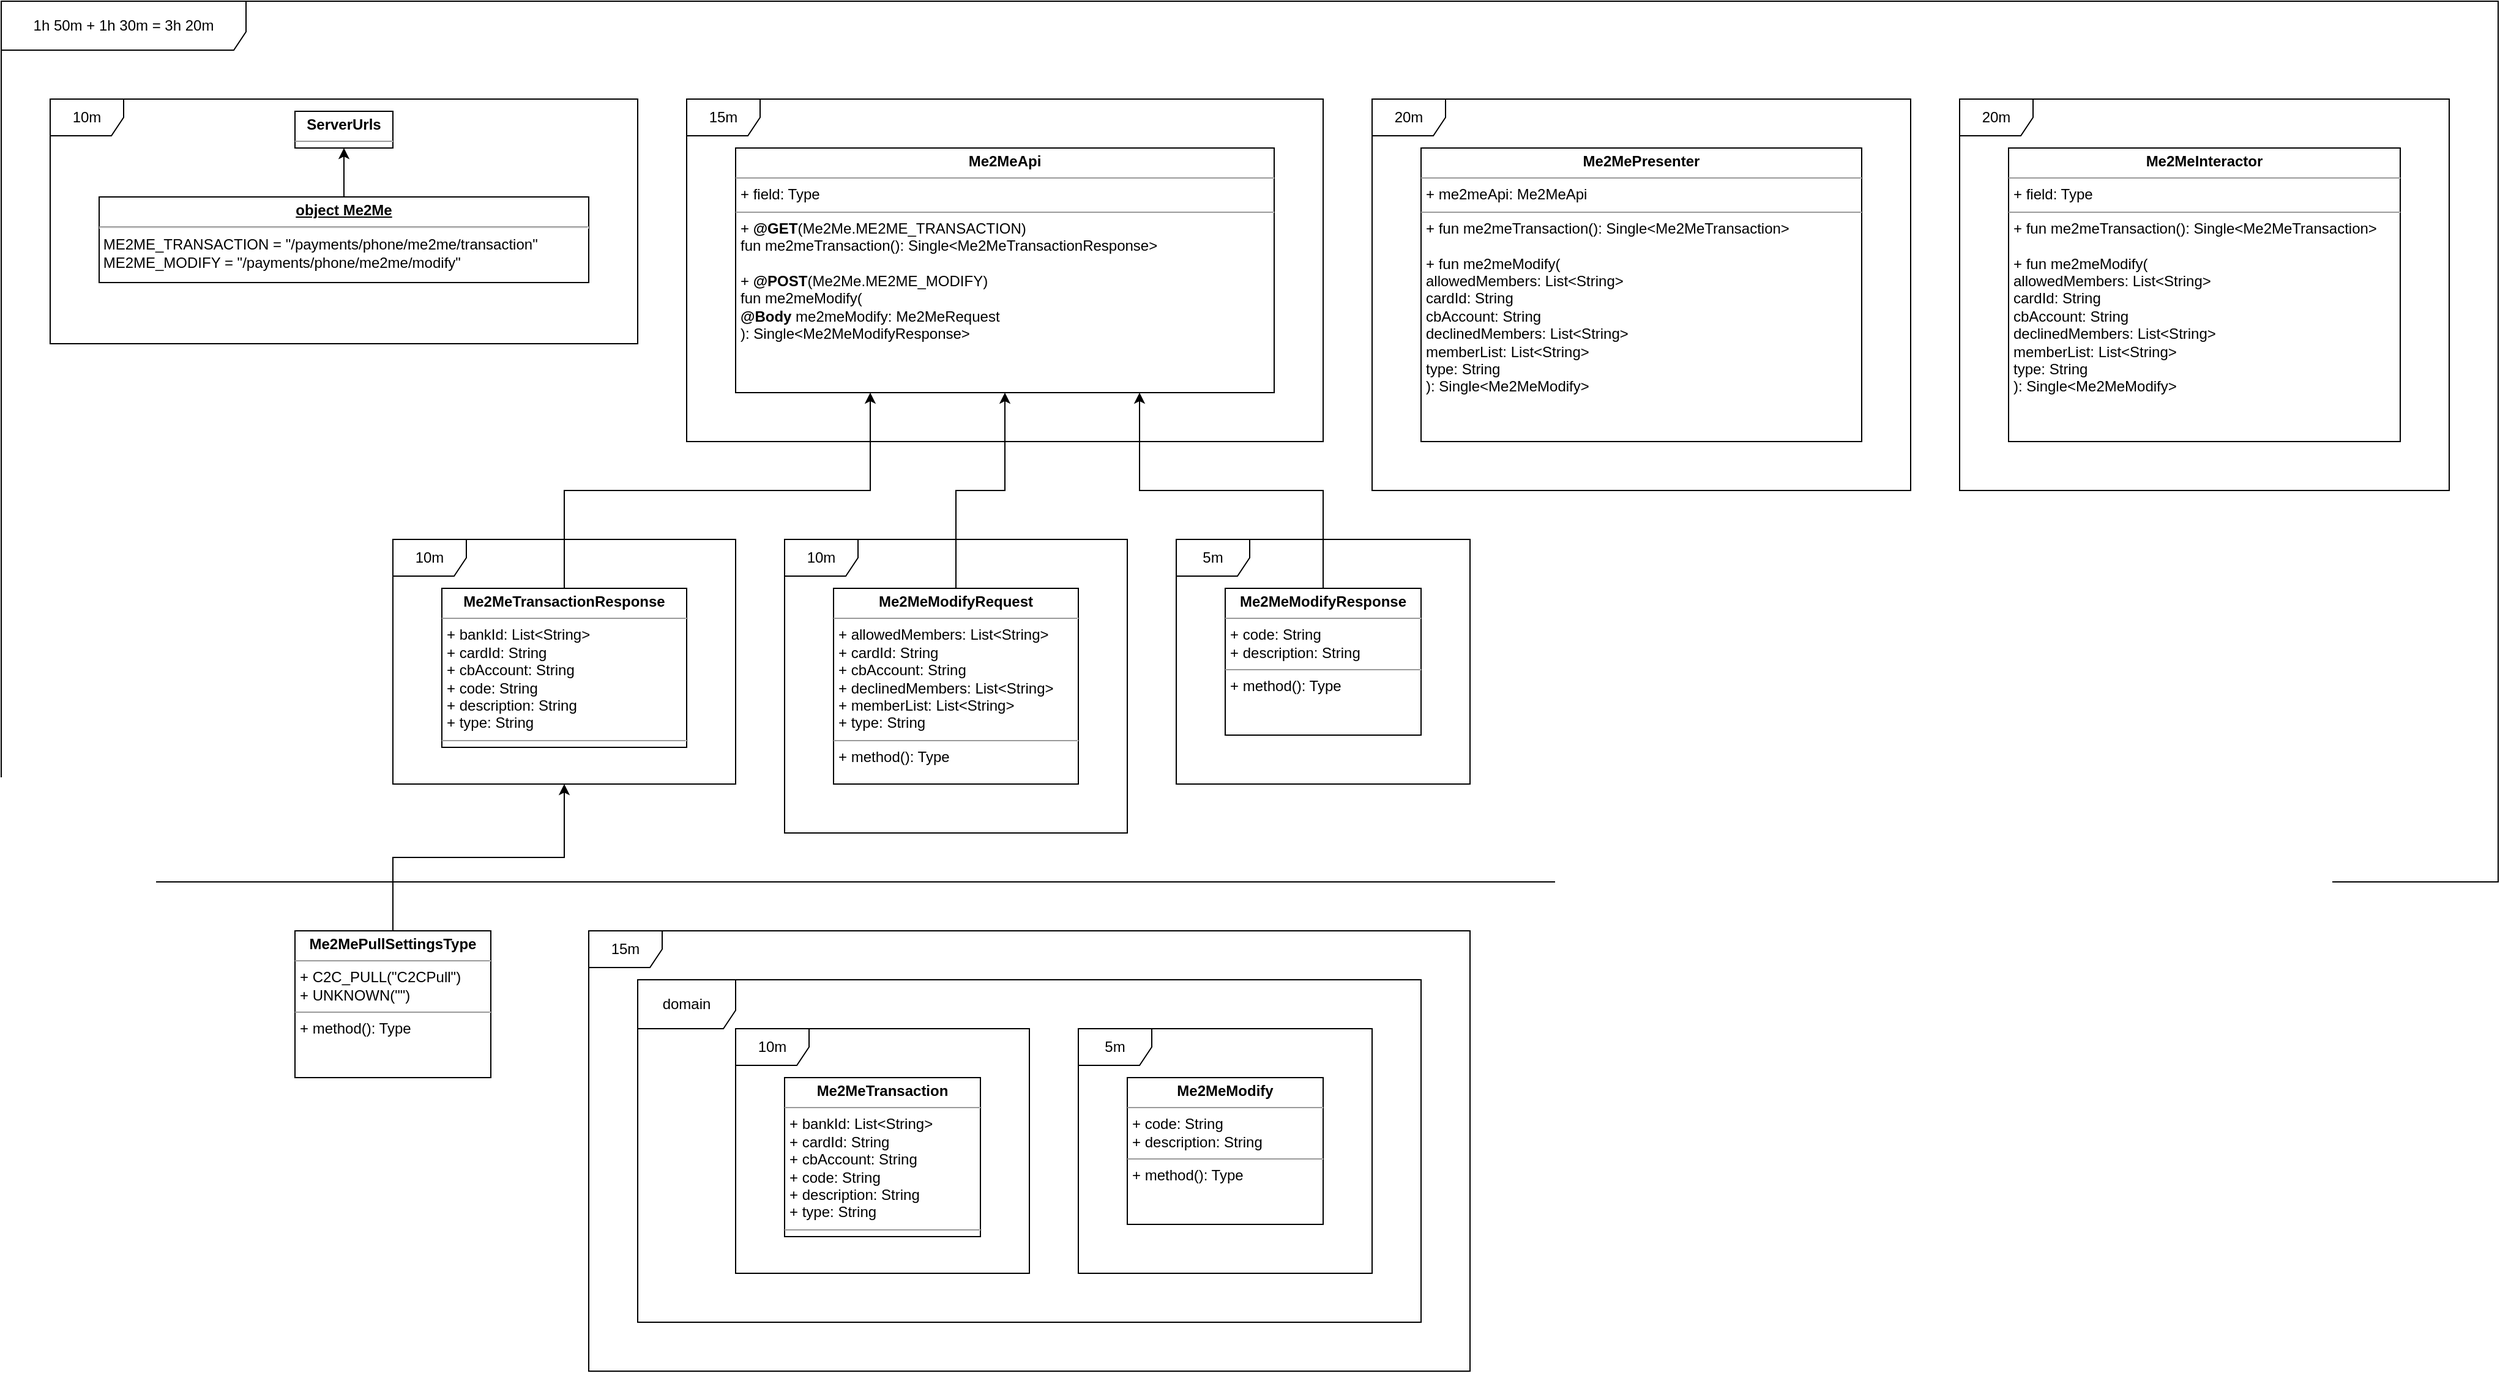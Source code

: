 <mxfile version="15.8.3" type="github">
  <diagram id="gR-Iq4hhyVUKYChUKCiO" name="Page-1">
    <mxGraphModel dx="1663" dy="441" grid="1" gridSize="10" guides="1" tooltips="1" connect="1" arrows="1" fold="1" page="1" pageScale="1" pageWidth="850" pageHeight="1100" math="0" shadow="0">
      <root>
        <mxCell id="0" />
        <mxCell id="1" parent="0" />
        <mxCell id="5Wr3TJJhSt7KaW0Q5IkL-6" value="1h 50m + 1h 30m = 3h 20m" style="shape=umlFrame;whiteSpace=wrap;html=1;width=200;height=40;" parent="1" vertex="1">
          <mxGeometry x="-80" width="2040" height="720" as="geometry" />
        </mxCell>
        <mxCell id="5Wr3TJJhSt7KaW0Q5IkL-7" value="&lt;p style=&quot;margin: 0px ; margin-top: 4px ; text-align: center&quot;&gt;&lt;b&gt;ServerUrls&lt;/b&gt;&lt;/p&gt;&lt;hr size=&quot;1&quot;&gt;" style="verticalAlign=top;align=left;overflow=fill;fontSize=12;fontFamily=Helvetica;html=1;" parent="1" vertex="1">
          <mxGeometry x="160" y="90" width="80" height="30" as="geometry" />
        </mxCell>
        <mxCell id="5Wr3TJJhSt7KaW0Q5IkL-8" value="&lt;p style=&quot;margin: 0px ; margin-top: 4px ; text-align: center&quot;&gt;&lt;b&gt;Me2MeApi&lt;/b&gt;&lt;/p&gt;&lt;hr size=&quot;1&quot;&gt;&lt;p style=&quot;margin: 0px ; margin-left: 4px&quot;&gt;+ field: Type&lt;/p&gt;&lt;hr size=&quot;1&quot;&gt;&lt;p style=&quot;margin: 0px ; margin-left: 4px&quot;&gt;+ &lt;b&gt;@GET&lt;/b&gt;(Me2Me.ME2ME_TRANSACTION)&lt;/p&gt;&lt;p style=&quot;margin: 0px ; margin-left: 4px&quot;&gt;fun me2meTransaction(): Single&amp;lt;Me2MeTransactionResponse&amp;gt;&lt;/p&gt;&lt;p style=&quot;margin: 0px ; margin-left: 4px&quot;&gt;&lt;br&gt;&lt;/p&gt;&lt;p style=&quot;margin: 0px ; margin-left: 4px&quot;&gt;+ &lt;b&gt;@POST&lt;/b&gt;(Me2Me.ME2ME_MODIFY)&lt;/p&gt;&lt;p style=&quot;margin: 0px ; margin-left: 4px&quot;&gt;fun me2meModify(&lt;/p&gt;&lt;p style=&quot;margin: 0px ; margin-left: 4px&quot;&gt;&lt;b&gt;@Body&lt;/b&gt; me2meModify: Me2MeRequest&lt;br&gt;&lt;/p&gt;&lt;p style=&quot;margin: 0px ; margin-left: 4px&quot;&gt;): Single&amp;lt;Me2MeModifyResponse&amp;gt;&lt;br&gt;&lt;/p&gt;" style="verticalAlign=top;align=left;overflow=fill;fontSize=12;fontFamily=Helvetica;html=1;" parent="1" vertex="1">
          <mxGeometry x="520" y="120" width="440" height="200" as="geometry" />
        </mxCell>
        <mxCell id="5Wr3TJJhSt7KaW0Q5IkL-9" style="edgeStyle=orthogonalEdgeStyle;rounded=0;orthogonalLoop=1;jettySize=auto;html=1;entryX=0.5;entryY=1;entryDx=0;entryDy=0;" parent="1" source="5Wr3TJJhSt7KaW0Q5IkL-10" target="5Wr3TJJhSt7KaW0Q5IkL-7" edge="1">
          <mxGeometry relative="1" as="geometry" />
        </mxCell>
        <mxCell id="5Wr3TJJhSt7KaW0Q5IkL-10" value="&lt;p style=&quot;margin: 0px ; margin-top: 4px ; text-align: center ; text-decoration: underline&quot;&gt;&lt;b&gt;object Me2Me&lt;br&gt;&lt;/b&gt;&lt;/p&gt;&lt;hr&gt;&lt;div&gt;&amp;nbsp;ME2ME_TRANSACTION = &quot;/payments/phone/me2me/transaction&quot;&lt;/div&gt;&lt;div&gt;&amp;nbsp;ME2ME_MODIFY = &quot;/payments/phone/me2me/modify&quot;&lt;/div&gt;" style="verticalAlign=top;align=left;overflow=fill;fontSize=12;fontFamily=Helvetica;html=1;" parent="1" vertex="1">
          <mxGeometry y="160" width="400" height="70" as="geometry" />
        </mxCell>
        <mxCell id="5Wr3TJJhSt7KaW0Q5IkL-17" style="edgeStyle=orthogonalEdgeStyle;rounded=0;orthogonalLoop=1;jettySize=auto;html=1;entryX=0.25;entryY=1;entryDx=0;entryDy=0;exitX=0.5;exitY=0;exitDx=0;exitDy=0;" parent="1" source="5Wr3TJJhSt7KaW0Q5IkL-11" target="5Wr3TJJhSt7KaW0Q5IkL-8" edge="1">
          <mxGeometry relative="1" as="geometry" />
        </mxCell>
        <mxCell id="5Wr3TJJhSt7KaW0Q5IkL-11" value="&lt;p style=&quot;margin: 0px ; margin-top: 4px ; text-align: center&quot;&gt;&lt;b&gt;Me2MeTransactionResponse&lt;/b&gt;&lt;/p&gt;&lt;hr size=&quot;1&quot;&gt;&lt;p style=&quot;margin: 0px ; margin-left: 4px&quot;&gt;+ bankId: List&amp;lt;String&amp;gt;&lt;/p&gt;&lt;p style=&quot;margin: 0px ; margin-left: 4px&quot;&gt;+ cardId: String&lt;/p&gt;&lt;p style=&quot;margin: 0px ; margin-left: 4px&quot;&gt;+ cbAccount: String&lt;/p&gt;&lt;p style=&quot;margin: 0px ; margin-left: 4px&quot;&gt;+ code: String&lt;/p&gt;&lt;p style=&quot;margin: 0px ; margin-left: 4px&quot;&gt;+ description: String&lt;/p&gt;&lt;p style=&quot;margin: 0px ; margin-left: 4px&quot;&gt;+ type: String&lt;br&gt;&lt;/p&gt;&lt;hr size=&quot;1&quot;&gt;" style="verticalAlign=top;align=left;overflow=fill;fontSize=12;fontFamily=Helvetica;html=1;" parent="1" vertex="1">
          <mxGeometry x="280" y="480" width="200" height="130" as="geometry" />
        </mxCell>
        <mxCell id="5Wr3TJJhSt7KaW0Q5IkL-18" style="edgeStyle=orthogonalEdgeStyle;rounded=0;orthogonalLoop=1;jettySize=auto;html=1;entryX=0.5;entryY=1;entryDx=0;entryDy=0;" parent="1" source="5Wr3TJJhSt7KaW0Q5IkL-14" target="5Wr3TJJhSt7KaW0Q5IkL-8" edge="1">
          <mxGeometry relative="1" as="geometry" />
        </mxCell>
        <mxCell id="5Wr3TJJhSt7KaW0Q5IkL-14" value="&lt;p style=&quot;margin: 0px ; margin-top: 4px ; text-align: center&quot;&gt;&lt;b&gt;Me2MeModifyRequest&lt;/b&gt;&lt;/p&gt;&lt;hr size=&quot;1&quot;&gt;&lt;p style=&quot;margin: 0px ; margin-left: 4px&quot;&gt;+ allowedMembers: List&amp;lt;String&amp;gt;&lt;/p&gt;&lt;p style=&quot;margin: 0px ; margin-left: 4px&quot;&gt;+ cardId: String&lt;/p&gt;&lt;p style=&quot;margin: 0px ; margin-left: 4px&quot;&gt;+ cbAccount: String&lt;/p&gt;&lt;p style=&quot;margin: 0px ; margin-left: 4px&quot;&gt;+ declinedMembers: List&amp;lt;String&amp;gt;&lt;/p&gt;&lt;p style=&quot;margin: 0px ; margin-left: 4px&quot;&gt;+ memberList: List&amp;lt;String&amp;gt;&lt;/p&gt;&lt;p style=&quot;margin: 0px ; margin-left: 4px&quot;&gt;+ type: String&lt;br&gt;&lt;/p&gt;&lt;hr size=&quot;1&quot;&gt;&lt;p style=&quot;margin: 0px ; margin-left: 4px&quot;&gt;+ method(): Type&lt;/p&gt;" style="verticalAlign=top;align=left;overflow=fill;fontSize=12;fontFamily=Helvetica;html=1;" parent="1" vertex="1">
          <mxGeometry x="600" y="480" width="200" height="160" as="geometry" />
        </mxCell>
        <mxCell id="5Wr3TJJhSt7KaW0Q5IkL-19" style="edgeStyle=orthogonalEdgeStyle;rounded=0;orthogonalLoop=1;jettySize=auto;html=1;entryX=0.75;entryY=1;entryDx=0;entryDy=0;" parent="1" source="5Wr3TJJhSt7KaW0Q5IkL-16" target="5Wr3TJJhSt7KaW0Q5IkL-8" edge="1">
          <mxGeometry relative="1" as="geometry" />
        </mxCell>
        <mxCell id="5Wr3TJJhSt7KaW0Q5IkL-16" value="&lt;p style=&quot;margin: 0px ; margin-top: 4px ; text-align: center&quot;&gt;&lt;b&gt;Me2MeModifyResponse&lt;/b&gt;&lt;/p&gt;&lt;hr size=&quot;1&quot;&gt;&lt;p style=&quot;margin: 0px ; margin-left: 4px&quot;&gt;+ code: String&lt;/p&gt;&lt;p style=&quot;margin: 0px ; margin-left: 4px&quot;&gt;+ description: String&lt;br&gt;&lt;/p&gt;&lt;hr size=&quot;1&quot;&gt;&lt;p style=&quot;margin: 0px ; margin-left: 4px&quot;&gt;+ method(): Type&lt;/p&gt;" style="verticalAlign=top;align=left;overflow=fill;fontSize=12;fontFamily=Helvetica;html=1;" parent="1" vertex="1">
          <mxGeometry x="920" y="480" width="160" height="120" as="geometry" />
        </mxCell>
        <mxCell id="5Wr3TJJhSt7KaW0Q5IkL-21" value="domain" style="shape=umlFrame;whiteSpace=wrap;html=1;width=80;height=40;" parent="1" vertex="1">
          <mxGeometry x="440" y="800" width="640" height="280" as="geometry" />
        </mxCell>
        <mxCell id="5Wr3TJJhSt7KaW0Q5IkL-23" value="&lt;p style=&quot;margin: 0px ; margin-top: 4px ; text-align: center&quot;&gt;&lt;b&gt;Me2MeTransaction&lt;/b&gt;&lt;/p&gt;&lt;hr size=&quot;1&quot;&gt;&lt;p style=&quot;margin: 0px ; margin-left: 4px&quot;&gt;+ bankId: List&amp;lt;String&amp;gt;&lt;/p&gt;&lt;p style=&quot;margin: 0px ; margin-left: 4px&quot;&gt;+ cardId: String&lt;/p&gt;&lt;p style=&quot;margin: 0px ; margin-left: 4px&quot;&gt;+ cbAccount: String&lt;/p&gt;&lt;p style=&quot;margin: 0px ; margin-left: 4px&quot;&gt;+ code: String&lt;/p&gt;&lt;p style=&quot;margin: 0px ; margin-left: 4px&quot;&gt;+ description: String&lt;/p&gt;&lt;p style=&quot;margin: 0px ; margin-left: 4px&quot;&gt;+ type: String&lt;br&gt;&lt;/p&gt;&lt;hr size=&quot;1&quot;&gt;" style="verticalAlign=top;align=left;overflow=fill;fontSize=12;fontFamily=Helvetica;html=1;" parent="1" vertex="1">
          <mxGeometry x="560" y="880" width="160" height="130" as="geometry" />
        </mxCell>
        <mxCell id="5Wr3TJJhSt7KaW0Q5IkL-26" value="&lt;p style=&quot;margin: 0px ; margin-top: 4px ; text-align: center&quot;&gt;&lt;b&gt;Me2MeModify&lt;/b&gt;&lt;/p&gt;&lt;hr size=&quot;1&quot;&gt;&lt;p style=&quot;margin: 0px ; margin-left: 4px&quot;&gt;+ code: String&lt;/p&gt;&lt;p style=&quot;margin: 0px ; margin-left: 4px&quot;&gt;+ description: String&lt;br&gt;&lt;/p&gt;&lt;hr size=&quot;1&quot;&gt;&lt;p style=&quot;margin: 0px ; margin-left: 4px&quot;&gt;+ method(): Type&lt;/p&gt;" style="verticalAlign=top;align=left;overflow=fill;fontSize=12;fontFamily=Helvetica;html=1;" parent="1" vertex="1">
          <mxGeometry x="840" y="880" width="160" height="120" as="geometry" />
        </mxCell>
        <mxCell id="5Wr3TJJhSt7KaW0Q5IkL-29" value="&lt;p style=&quot;margin: 0px ; margin-top: 4px ; text-align: center&quot;&gt;&lt;b&gt;Me2MePresenter&lt;/b&gt;&lt;br&gt;&lt;/p&gt;&lt;hr size=&quot;1&quot;&gt;&lt;p style=&quot;margin: 0px ; margin-left: 4px&quot;&gt;+ me2meApi: Me2MeApi&lt;/p&gt;&lt;hr size=&quot;1&quot;&gt;&lt;p style=&quot;margin: 0px ; margin-left: 4px&quot;&gt;+ fun me2meTransaction(): Single&amp;lt;Me2MeTransaction&amp;gt;&lt;/p&gt;&lt;p style=&quot;margin: 0px ; margin-left: 4px&quot;&gt;&lt;br&gt;&lt;/p&gt;&lt;p style=&quot;margin: 0px ; margin-left: 4px&quot;&gt;+ fun me2meModify(&lt;/p&gt;&lt;p style=&quot;margin: 0px ; margin-left: 4px&quot;&gt;allowedMembers: List&amp;lt;String&amp;gt;&lt;/p&gt;&lt;p style=&quot;margin: 0px ; margin-left: 4px&quot;&gt;cardId: String&lt;/p&gt;&lt;p style=&quot;margin: 0px ; margin-left: 4px&quot;&gt;cbAccount: String&lt;/p&gt;&lt;p style=&quot;margin: 0px ; margin-left: 4px&quot;&gt;declinedMembers: List&amp;lt;String&amp;gt;&lt;/p&gt;&lt;p style=&quot;margin: 0px ; margin-left: 4px&quot;&gt;memberList: List&amp;lt;String&amp;gt;&lt;br&gt;&lt;/p&gt;&lt;p style=&quot;margin: 0px ; margin-left: 4px&quot;&gt;type: String&lt;/p&gt;&lt;p style=&quot;margin: 0px ; margin-left: 4px&quot;&gt;): Single&amp;lt;Me2MeModify&amp;gt;&lt;br&gt;&lt;/p&gt;" style="verticalAlign=top;align=left;overflow=fill;fontSize=12;fontFamily=Helvetica;html=1;" parent="1" vertex="1">
          <mxGeometry x="1080" y="120" width="360" height="240" as="geometry" />
        </mxCell>
        <mxCell id="5Wr3TJJhSt7KaW0Q5IkL-32" value="&lt;p style=&quot;margin: 0px ; margin-top: 4px ; text-align: center&quot;&gt;&lt;b&gt;Me2MeInteractor&lt;/b&gt;&lt;/p&gt;&lt;hr size=&quot;1&quot;&gt;&lt;p style=&quot;margin: 0px ; margin-left: 4px&quot;&gt;+ field: Type&lt;/p&gt;&lt;hr size=&quot;1&quot;&gt;&lt;p style=&quot;margin: 0px ; margin-left: 4px&quot;&gt;+ fun me2meTransaction(): Single&amp;lt;Me2MeTransaction&amp;gt;&lt;/p&gt;&lt;p style=&quot;margin: 0px ; margin-left: 4px&quot;&gt;&lt;br&gt;&lt;/p&gt;&lt;p style=&quot;margin: 0px ; margin-left: 4px&quot;&gt;+ fun me2meModify(&lt;br&gt;allowedMembers: List&amp;lt;String&amp;gt;&lt;br&gt;cardId: String&lt;br&gt;cbAccount: String&lt;br&gt;declinedMembers: List&amp;lt;String&amp;gt;&lt;br&gt;memberList: List&amp;lt;String&amp;gt;&lt;br&gt;type: String&lt;br&gt;): Single&amp;lt;Me2MeModify&amp;gt;&lt;br&gt;&lt;/p&gt;" style="verticalAlign=top;align=left;overflow=fill;fontSize=12;fontFamily=Helvetica;html=1;" parent="1" vertex="1">
          <mxGeometry x="1560" y="120" width="320" height="240" as="geometry" />
        </mxCell>
        <mxCell id="5Wr3TJJhSt7KaW0Q5IkL-35" value="5m" style="shape=umlFrame;whiteSpace=wrap;html=1;" parent="1" vertex="1">
          <mxGeometry x="800" y="840" width="240" height="200" as="geometry" />
        </mxCell>
        <mxCell id="5Wr3TJJhSt7KaW0Q5IkL-36" value="10m" style="shape=umlFrame;whiteSpace=wrap;html=1;" parent="1" vertex="1">
          <mxGeometry x="520" y="840" width="240" height="200" as="geometry" />
        </mxCell>
        <mxCell id="5Wr3TJJhSt7KaW0Q5IkL-37" value="15m" style="shape=umlFrame;whiteSpace=wrap;html=1;" parent="1" vertex="1">
          <mxGeometry x="400" y="760" width="720" height="360" as="geometry" />
        </mxCell>
        <mxCell id="5Wr3TJJhSt7KaW0Q5IkL-38" value="20m" style="shape=umlFrame;whiteSpace=wrap;html=1;" parent="1" vertex="1">
          <mxGeometry x="1520" y="80" width="400" height="320" as="geometry" />
        </mxCell>
        <mxCell id="5Wr3TJJhSt7KaW0Q5IkL-39" value="20m" style="shape=umlFrame;whiteSpace=wrap;html=1;" parent="1" vertex="1">
          <mxGeometry x="1040" y="80" width="440" height="320" as="geometry" />
        </mxCell>
        <mxCell id="5Wr3TJJhSt7KaW0Q5IkL-40" value="5m" style="shape=umlFrame;whiteSpace=wrap;html=1;" parent="1" vertex="1">
          <mxGeometry x="880" y="440" width="240" height="200" as="geometry" />
        </mxCell>
        <mxCell id="5Wr3TJJhSt7KaW0Q5IkL-41" value="10m" style="shape=umlFrame;whiteSpace=wrap;html=1;" parent="1" vertex="1">
          <mxGeometry x="560" y="440" width="280" height="240" as="geometry" />
        </mxCell>
        <mxCell id="5Wr3TJJhSt7KaW0Q5IkL-42" value="10m" style="shape=umlFrame;whiteSpace=wrap;html=1;" parent="1" vertex="1">
          <mxGeometry x="240" y="440" width="280" height="200" as="geometry" />
        </mxCell>
        <mxCell id="5Wr3TJJhSt7KaW0Q5IkL-43" value="15m" style="shape=umlFrame;whiteSpace=wrap;html=1;" parent="1" vertex="1">
          <mxGeometry x="480" y="80" width="520" height="280" as="geometry" />
        </mxCell>
        <mxCell id="5Wr3TJJhSt7KaW0Q5IkL-44" value="10m" style="shape=umlFrame;whiteSpace=wrap;html=1;" parent="1" vertex="1">
          <mxGeometry x="-40" y="80" width="480" height="200" as="geometry" />
        </mxCell>
        <mxCell id="0oWA9k4sQdejQtaOqYPT-2" style="edgeStyle=orthogonalEdgeStyle;rounded=0;orthogonalLoop=1;jettySize=auto;html=1;" edge="1" parent="1" source="0oWA9k4sQdejQtaOqYPT-1" target="5Wr3TJJhSt7KaW0Q5IkL-42">
          <mxGeometry relative="1" as="geometry" />
        </mxCell>
        <mxCell id="0oWA9k4sQdejQtaOqYPT-1" value="&lt;p style=&quot;margin: 0px ; margin-top: 4px ; text-align: center&quot;&gt;&lt;b&gt;Me2MePullSettingsType&lt;/b&gt;&lt;/p&gt;&lt;hr size=&quot;1&quot;&gt;&lt;p style=&quot;margin: 0px ; margin-left: 4px&quot;&gt;+ C2C_PULL(&quot;C2CPull&quot;)&lt;br&gt;&lt;/p&gt;&lt;p style=&quot;margin: 0px ; margin-left: 4px&quot;&gt;+ UNKNOWN(&quot;&quot;)&lt;/p&gt;&lt;hr size=&quot;1&quot;&gt;&lt;p style=&quot;margin: 0px ; margin-left: 4px&quot;&gt;+ method(): Type&lt;/p&gt;" style="verticalAlign=top;align=left;overflow=fill;fontSize=12;fontFamily=Helvetica;html=1;" vertex="1" parent="1">
          <mxGeometry x="160" y="760" width="160" height="120" as="geometry" />
        </mxCell>
      </root>
    </mxGraphModel>
  </diagram>
</mxfile>
